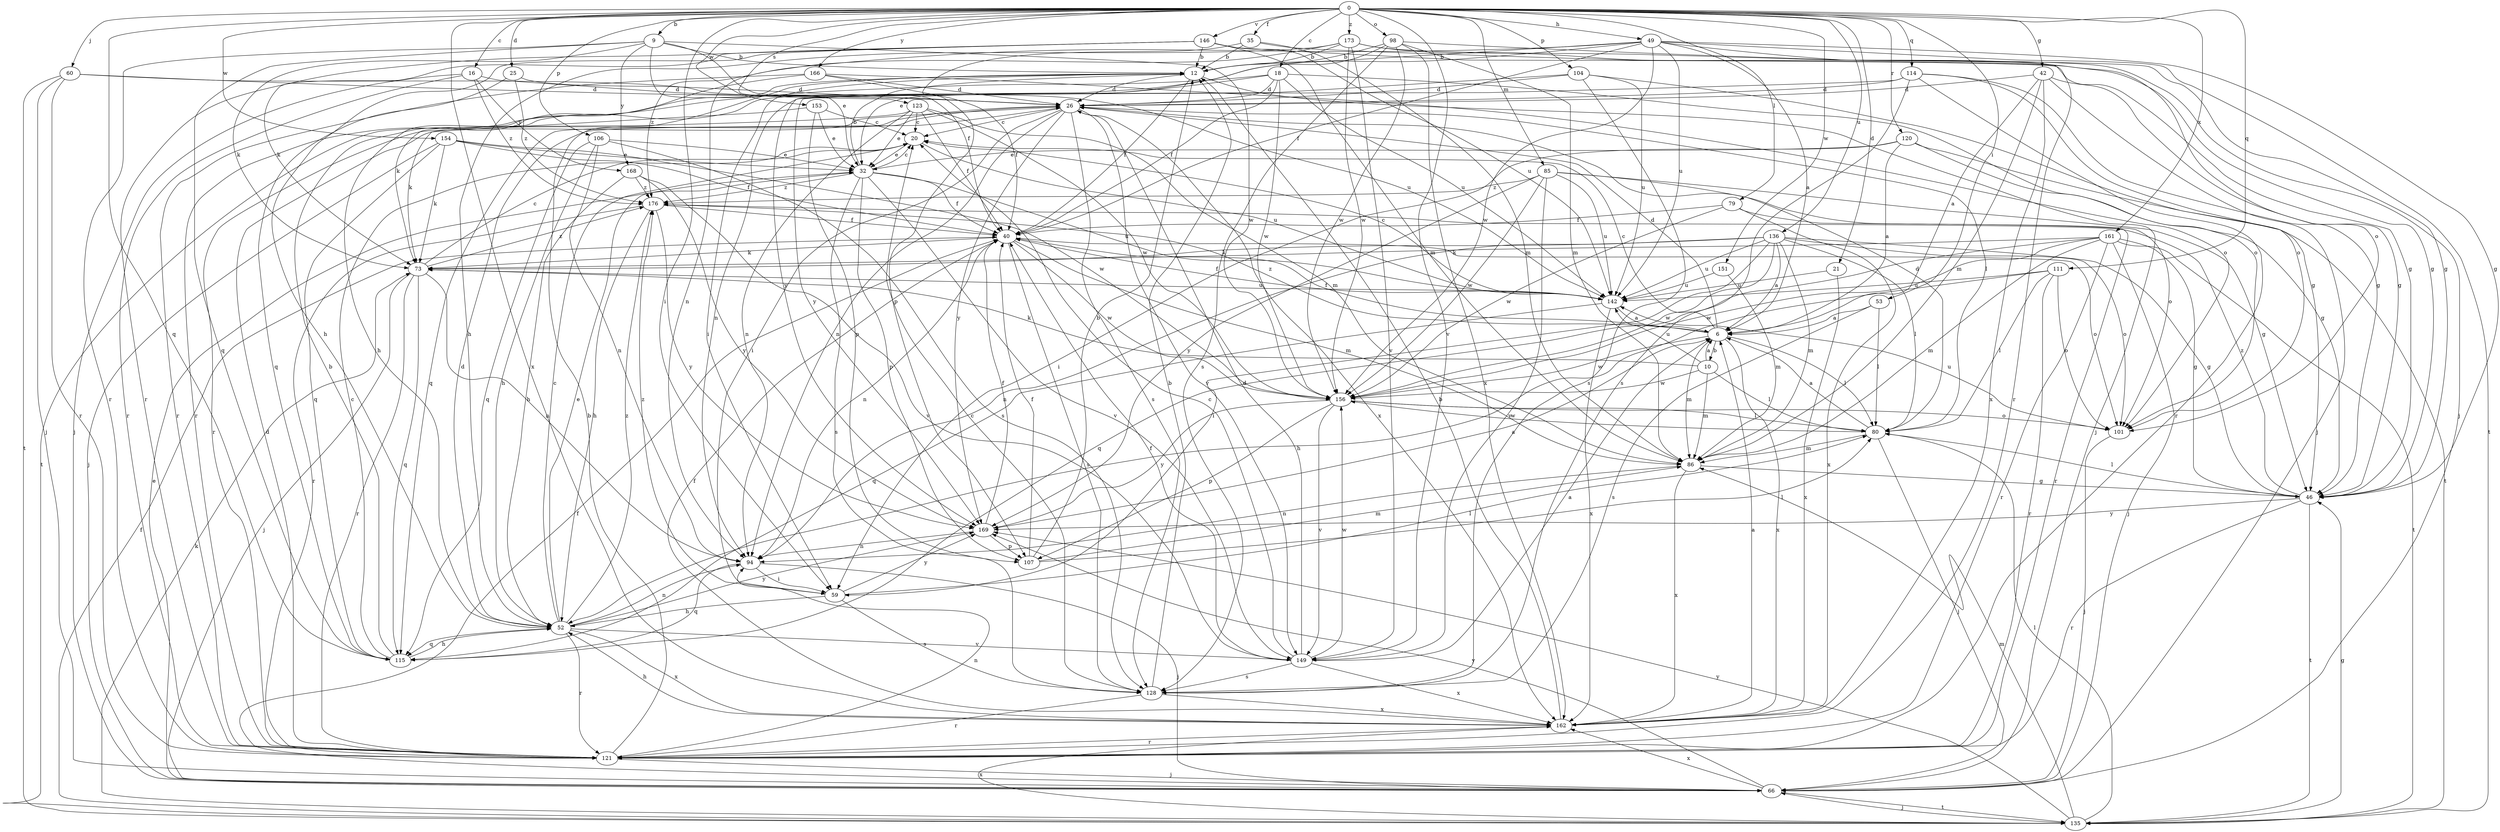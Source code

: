 strict digraph  {
0;
6;
9;
10;
12;
16;
18;
20;
21;
25;
26;
32;
35;
40;
42;
46;
49;
52;
53;
59;
60;
66;
73;
79;
80;
85;
86;
94;
98;
101;
104;
106;
107;
111;
114;
115;
120;
121;
123;
128;
135;
136;
142;
146;
149;
151;
153;
154;
156;
161;
162;
166;
168;
169;
173;
176;
0 -> 9  [label=b];
0 -> 16  [label=c];
0 -> 18  [label=c];
0 -> 21  [label=d];
0 -> 25  [label=d];
0 -> 35  [label=f];
0 -> 42  [label=g];
0 -> 49  [label=h];
0 -> 53  [label=i];
0 -> 59  [label=i];
0 -> 60  [label=j];
0 -> 79  [label=l];
0 -> 85  [label=m];
0 -> 98  [label=o];
0 -> 104  [label=p];
0 -> 106  [label=p];
0 -> 111  [label=q];
0 -> 114  [label=q];
0 -> 115  [label=q];
0 -> 120  [label=r];
0 -> 123  [label=s];
0 -> 136  [label=u];
0 -> 146  [label=v];
0 -> 149  [label=v];
0 -> 151  [label=w];
0 -> 153  [label=w];
0 -> 154  [label=w];
0 -> 161  [label=x];
0 -> 162  [label=x];
0 -> 166  [label=y];
0 -> 173  [label=z];
6 -> 10  [label=b];
6 -> 20  [label=c];
6 -> 26  [label=d];
6 -> 40  [label=f];
6 -> 80  [label=l];
6 -> 86  [label=m];
6 -> 156  [label=w];
6 -> 162  [label=x];
6 -> 176  [label=z];
9 -> 12  [label=b];
9 -> 32  [label=e];
9 -> 40  [label=f];
9 -> 73  [label=k];
9 -> 115  [label=q];
9 -> 121  [label=r];
9 -> 156  [label=w];
9 -> 168  [label=y];
10 -> 6  [label=a];
10 -> 73  [label=k];
10 -> 80  [label=l];
10 -> 86  [label=m];
10 -> 142  [label=u];
10 -> 156  [label=w];
12 -> 26  [label=d];
12 -> 40  [label=f];
12 -> 59  [label=i];
12 -> 66  [label=j];
16 -> 26  [label=d];
16 -> 66  [label=j];
16 -> 121  [label=r];
16 -> 168  [label=y];
16 -> 176  [label=z];
18 -> 26  [label=d];
18 -> 40  [label=f];
18 -> 73  [label=k];
18 -> 101  [label=o];
18 -> 121  [label=r];
18 -> 142  [label=u];
18 -> 156  [label=w];
20 -> 32  [label=e];
20 -> 142  [label=u];
21 -> 142  [label=u];
21 -> 162  [label=x];
25 -> 26  [label=d];
25 -> 115  [label=q];
25 -> 176  [label=z];
26 -> 20  [label=c];
26 -> 59  [label=i];
26 -> 80  [label=l];
26 -> 94  [label=n];
26 -> 115  [label=q];
26 -> 121  [label=r];
26 -> 128  [label=s];
26 -> 149  [label=v];
26 -> 162  [label=x];
26 -> 169  [label=y];
32 -> 12  [label=b];
32 -> 20  [label=c];
32 -> 40  [label=f];
32 -> 107  [label=p];
32 -> 128  [label=s];
32 -> 142  [label=u];
32 -> 149  [label=v];
32 -> 176  [label=z];
35 -> 12  [label=b];
35 -> 46  [label=g];
35 -> 86  [label=m];
35 -> 107  [label=p];
40 -> 73  [label=k];
40 -> 86  [label=m];
40 -> 94  [label=n];
40 -> 101  [label=o];
40 -> 128  [label=s];
40 -> 156  [label=w];
42 -> 6  [label=a];
42 -> 26  [label=d];
42 -> 46  [label=g];
42 -> 66  [label=j];
42 -> 86  [label=m];
42 -> 162  [label=x];
46 -> 80  [label=l];
46 -> 121  [label=r];
46 -> 135  [label=t];
46 -> 169  [label=y];
46 -> 176  [label=z];
49 -> 6  [label=a];
49 -> 12  [label=b];
49 -> 40  [label=f];
49 -> 46  [label=g];
49 -> 121  [label=r];
49 -> 135  [label=t];
49 -> 142  [label=u];
49 -> 156  [label=w];
49 -> 169  [label=y];
49 -> 176  [label=z];
52 -> 20  [label=c];
52 -> 26  [label=d];
52 -> 32  [label=e];
52 -> 94  [label=n];
52 -> 115  [label=q];
52 -> 121  [label=r];
52 -> 149  [label=v];
52 -> 162  [label=x];
52 -> 169  [label=y];
52 -> 176  [label=z];
53 -> 6  [label=a];
53 -> 80  [label=l];
53 -> 128  [label=s];
59 -> 52  [label=h];
59 -> 80  [label=l];
59 -> 128  [label=s];
59 -> 169  [label=y];
59 -> 176  [label=z];
60 -> 26  [label=d];
60 -> 66  [label=j];
60 -> 121  [label=r];
60 -> 135  [label=t];
60 -> 142  [label=u];
66 -> 32  [label=e];
66 -> 40  [label=f];
66 -> 135  [label=t];
66 -> 162  [label=x];
66 -> 169  [label=y];
73 -> 20  [label=c];
73 -> 66  [label=j];
73 -> 94  [label=n];
73 -> 115  [label=q];
73 -> 121  [label=r];
73 -> 142  [label=u];
73 -> 176  [label=z];
79 -> 40  [label=f];
79 -> 121  [label=r];
79 -> 156  [label=w];
79 -> 162  [label=x];
80 -> 6  [label=a];
80 -> 26  [label=d];
80 -> 66  [label=j];
80 -> 86  [label=m];
80 -> 156  [label=w];
85 -> 46  [label=g];
85 -> 101  [label=o];
85 -> 142  [label=u];
85 -> 149  [label=v];
85 -> 156  [label=w];
85 -> 169  [label=y];
85 -> 176  [label=z];
86 -> 46  [label=g];
86 -> 94  [label=n];
86 -> 162  [label=x];
94 -> 59  [label=i];
94 -> 66  [label=j];
94 -> 115  [label=q];
98 -> 12  [label=b];
98 -> 32  [label=e];
98 -> 86  [label=m];
98 -> 101  [label=o];
98 -> 128  [label=s];
98 -> 156  [label=w];
98 -> 162  [label=x];
101 -> 66  [label=j];
101 -> 142  [label=u];
104 -> 26  [label=d];
104 -> 46  [label=g];
104 -> 94  [label=n];
104 -> 128  [label=s];
104 -> 142  [label=u];
106 -> 32  [label=e];
106 -> 52  [label=h];
106 -> 94  [label=n];
106 -> 115  [label=q];
106 -> 128  [label=s];
107 -> 12  [label=b];
107 -> 40  [label=f];
107 -> 80  [label=l];
107 -> 86  [label=m];
111 -> 52  [label=h];
111 -> 80  [label=l];
111 -> 101  [label=o];
111 -> 121  [label=r];
111 -> 142  [label=u];
114 -> 26  [label=d];
114 -> 46  [label=g];
114 -> 101  [label=o];
114 -> 121  [label=r];
114 -> 128  [label=s];
114 -> 169  [label=y];
115 -> 12  [label=b];
115 -> 20  [label=c];
115 -> 52  [label=h];
120 -> 6  [label=a];
120 -> 32  [label=e];
120 -> 46  [label=g];
120 -> 59  [label=i];
120 -> 135  [label=t];
121 -> 12  [label=b];
121 -> 26  [label=d];
121 -> 66  [label=j];
121 -> 94  [label=n];
123 -> 20  [label=c];
123 -> 32  [label=e];
123 -> 40  [label=f];
123 -> 86  [label=m];
123 -> 94  [label=n];
123 -> 135  [label=t];
123 -> 156  [label=w];
128 -> 12  [label=b];
128 -> 20  [label=c];
128 -> 121  [label=r];
128 -> 162  [label=x];
135 -> 40  [label=f];
135 -> 46  [label=g];
135 -> 66  [label=j];
135 -> 73  [label=k];
135 -> 80  [label=l];
135 -> 86  [label=m];
135 -> 162  [label=x];
135 -> 169  [label=y];
136 -> 6  [label=a];
136 -> 46  [label=g];
136 -> 59  [label=i];
136 -> 73  [label=k];
136 -> 80  [label=l];
136 -> 86  [label=m];
136 -> 94  [label=n];
136 -> 101  [label=o];
136 -> 142  [label=u];
136 -> 156  [label=w];
142 -> 6  [label=a];
142 -> 20  [label=c];
142 -> 40  [label=f];
142 -> 115  [label=q];
142 -> 162  [label=x];
146 -> 12  [label=b];
146 -> 46  [label=g];
146 -> 52  [label=h];
146 -> 73  [label=k];
146 -> 86  [label=m];
146 -> 121  [label=r];
146 -> 142  [label=u];
149 -> 6  [label=a];
149 -> 20  [label=c];
149 -> 26  [label=d];
149 -> 40  [label=f];
149 -> 128  [label=s];
149 -> 156  [label=w];
149 -> 162  [label=x];
151 -> 86  [label=m];
151 -> 142  [label=u];
153 -> 20  [label=c];
153 -> 32  [label=e];
153 -> 73  [label=k];
153 -> 107  [label=p];
154 -> 32  [label=e];
154 -> 40  [label=f];
154 -> 66  [label=j];
154 -> 73  [label=k];
154 -> 115  [label=q];
154 -> 156  [label=w];
156 -> 80  [label=l];
156 -> 101  [label=o];
156 -> 107  [label=p];
156 -> 149  [label=v];
156 -> 169  [label=y];
161 -> 46  [label=g];
161 -> 66  [label=j];
161 -> 73  [label=k];
161 -> 86  [label=m];
161 -> 115  [label=q];
161 -> 121  [label=r];
161 -> 135  [label=t];
161 -> 156  [label=w];
162 -> 6  [label=a];
162 -> 12  [label=b];
162 -> 40  [label=f];
162 -> 52  [label=h];
162 -> 121  [label=r];
166 -> 26  [label=d];
166 -> 40  [label=f];
166 -> 52  [label=h];
166 -> 101  [label=o];
166 -> 121  [label=r];
168 -> 52  [label=h];
168 -> 149  [label=v];
168 -> 169  [label=y];
168 -> 176  [label=z];
169 -> 6  [label=a];
169 -> 40  [label=f];
169 -> 94  [label=n];
169 -> 107  [label=p];
173 -> 12  [label=b];
173 -> 46  [label=g];
173 -> 52  [label=h];
173 -> 66  [label=j];
173 -> 94  [label=n];
173 -> 149  [label=v];
173 -> 156  [label=w];
176 -> 40  [label=f];
176 -> 52  [label=h];
176 -> 121  [label=r];
176 -> 169  [label=y];
}

